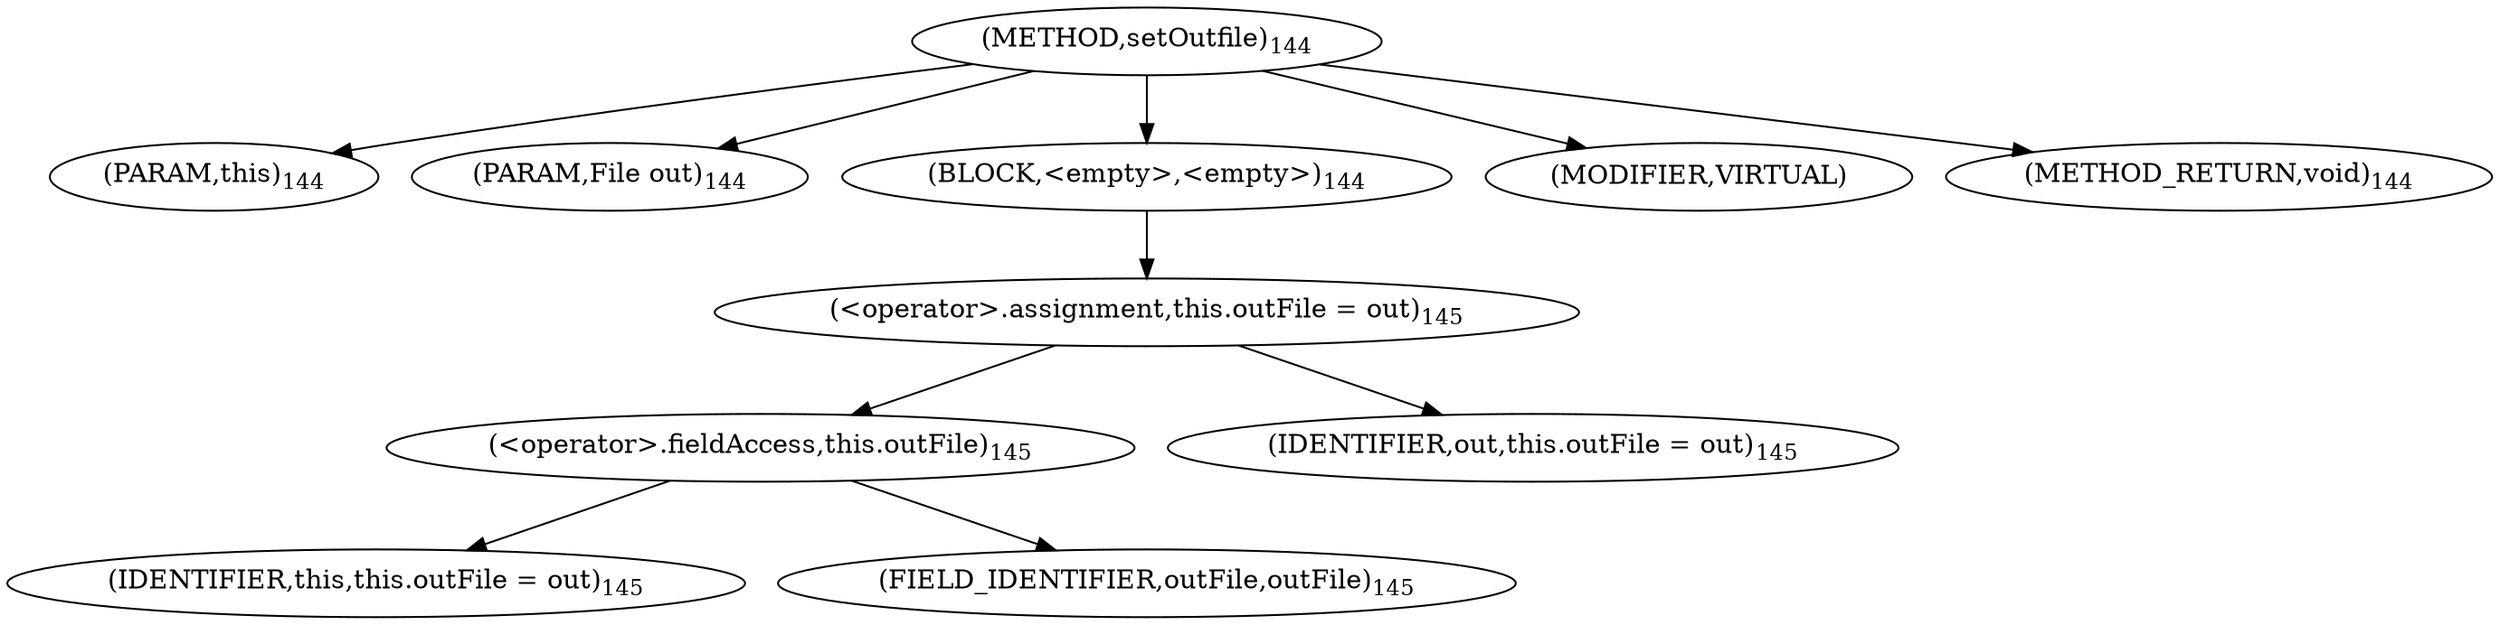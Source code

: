 digraph "setOutfile" {  
"184" [label = <(METHOD,setOutfile)<SUB>144</SUB>> ]
"15" [label = <(PARAM,this)<SUB>144</SUB>> ]
"185" [label = <(PARAM,File out)<SUB>144</SUB>> ]
"186" [label = <(BLOCK,&lt;empty&gt;,&lt;empty&gt;)<SUB>144</SUB>> ]
"187" [label = <(&lt;operator&gt;.assignment,this.outFile = out)<SUB>145</SUB>> ]
"188" [label = <(&lt;operator&gt;.fieldAccess,this.outFile)<SUB>145</SUB>> ]
"14" [label = <(IDENTIFIER,this,this.outFile = out)<SUB>145</SUB>> ]
"189" [label = <(FIELD_IDENTIFIER,outFile,outFile)<SUB>145</SUB>> ]
"190" [label = <(IDENTIFIER,out,this.outFile = out)<SUB>145</SUB>> ]
"191" [label = <(MODIFIER,VIRTUAL)> ]
"192" [label = <(METHOD_RETURN,void)<SUB>144</SUB>> ]
  "184" -> "15" 
  "184" -> "185" 
  "184" -> "186" 
  "184" -> "191" 
  "184" -> "192" 
  "186" -> "187" 
  "187" -> "188" 
  "187" -> "190" 
  "188" -> "14" 
  "188" -> "189" 
}
